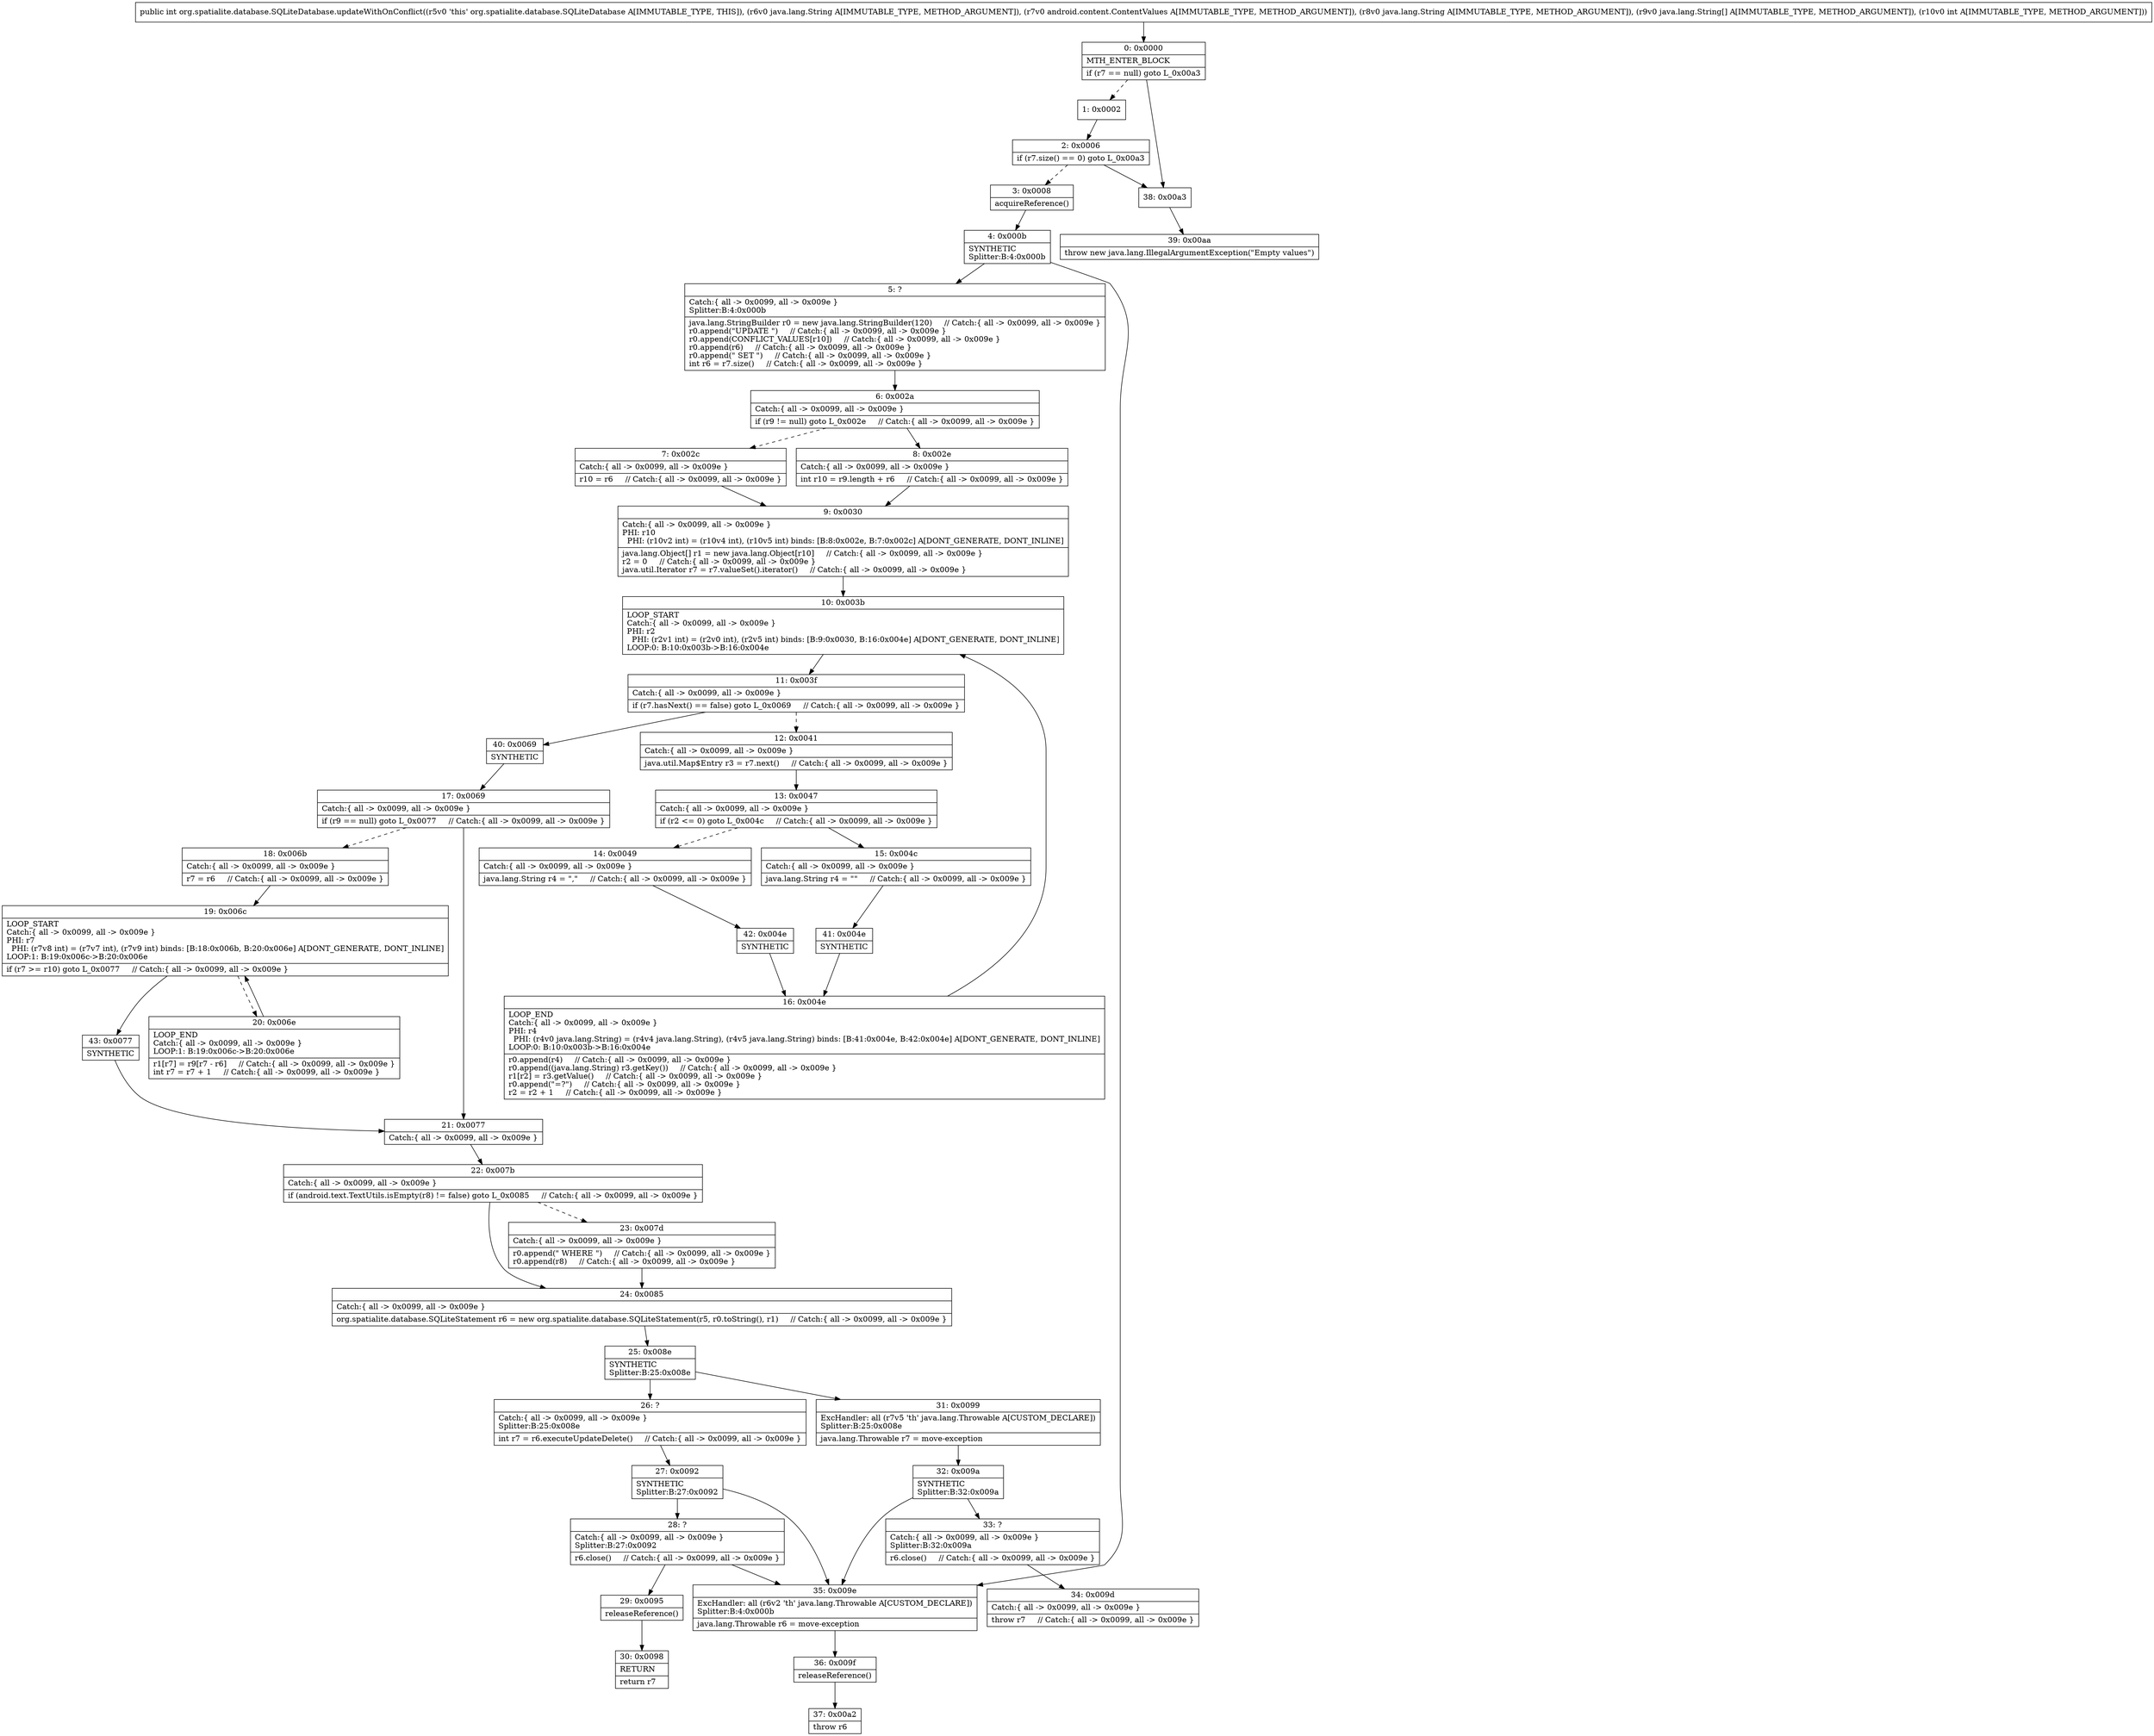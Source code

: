 digraph "CFG fororg.spatialite.database.SQLiteDatabase.updateWithOnConflict(Ljava\/lang\/String;Landroid\/content\/ContentValues;Ljava\/lang\/String;[Ljava\/lang\/String;I)I" {
Node_0 [shape=record,label="{0\:\ 0x0000|MTH_ENTER_BLOCK\l|if (r7 == null) goto L_0x00a3\l}"];
Node_1 [shape=record,label="{1\:\ 0x0002}"];
Node_2 [shape=record,label="{2\:\ 0x0006|if (r7.size() == 0) goto L_0x00a3\l}"];
Node_3 [shape=record,label="{3\:\ 0x0008|acquireReference()\l}"];
Node_4 [shape=record,label="{4\:\ 0x000b|SYNTHETIC\lSplitter:B:4:0x000b\l}"];
Node_5 [shape=record,label="{5\:\ ?|Catch:\{ all \-\> 0x0099, all \-\> 0x009e \}\lSplitter:B:4:0x000b\l|java.lang.StringBuilder r0 = new java.lang.StringBuilder(120)     \/\/ Catch:\{ all \-\> 0x0099, all \-\> 0x009e \}\lr0.append(\"UPDATE \")     \/\/ Catch:\{ all \-\> 0x0099, all \-\> 0x009e \}\lr0.append(CONFLICT_VALUES[r10])     \/\/ Catch:\{ all \-\> 0x0099, all \-\> 0x009e \}\lr0.append(r6)     \/\/ Catch:\{ all \-\> 0x0099, all \-\> 0x009e \}\lr0.append(\" SET \")     \/\/ Catch:\{ all \-\> 0x0099, all \-\> 0x009e \}\lint r6 = r7.size()     \/\/ Catch:\{ all \-\> 0x0099, all \-\> 0x009e \}\l}"];
Node_6 [shape=record,label="{6\:\ 0x002a|Catch:\{ all \-\> 0x0099, all \-\> 0x009e \}\l|if (r9 != null) goto L_0x002e     \/\/ Catch:\{ all \-\> 0x0099, all \-\> 0x009e \}\l}"];
Node_7 [shape=record,label="{7\:\ 0x002c|Catch:\{ all \-\> 0x0099, all \-\> 0x009e \}\l|r10 = r6     \/\/ Catch:\{ all \-\> 0x0099, all \-\> 0x009e \}\l}"];
Node_8 [shape=record,label="{8\:\ 0x002e|Catch:\{ all \-\> 0x0099, all \-\> 0x009e \}\l|int r10 = r9.length + r6     \/\/ Catch:\{ all \-\> 0x0099, all \-\> 0x009e \}\l}"];
Node_9 [shape=record,label="{9\:\ 0x0030|Catch:\{ all \-\> 0x0099, all \-\> 0x009e \}\lPHI: r10 \l  PHI: (r10v2 int) = (r10v4 int), (r10v5 int) binds: [B:8:0x002e, B:7:0x002c] A[DONT_GENERATE, DONT_INLINE]\l|java.lang.Object[] r1 = new java.lang.Object[r10]     \/\/ Catch:\{ all \-\> 0x0099, all \-\> 0x009e \}\lr2 = 0     \/\/ Catch:\{ all \-\> 0x0099, all \-\> 0x009e \}\ljava.util.Iterator r7 = r7.valueSet().iterator()     \/\/ Catch:\{ all \-\> 0x0099, all \-\> 0x009e \}\l}"];
Node_10 [shape=record,label="{10\:\ 0x003b|LOOP_START\lCatch:\{ all \-\> 0x0099, all \-\> 0x009e \}\lPHI: r2 \l  PHI: (r2v1 int) = (r2v0 int), (r2v5 int) binds: [B:9:0x0030, B:16:0x004e] A[DONT_GENERATE, DONT_INLINE]\lLOOP:0: B:10:0x003b\-\>B:16:0x004e\l}"];
Node_11 [shape=record,label="{11\:\ 0x003f|Catch:\{ all \-\> 0x0099, all \-\> 0x009e \}\l|if (r7.hasNext() == false) goto L_0x0069     \/\/ Catch:\{ all \-\> 0x0099, all \-\> 0x009e \}\l}"];
Node_12 [shape=record,label="{12\:\ 0x0041|Catch:\{ all \-\> 0x0099, all \-\> 0x009e \}\l|java.util.Map$Entry r3 = r7.next()     \/\/ Catch:\{ all \-\> 0x0099, all \-\> 0x009e \}\l}"];
Node_13 [shape=record,label="{13\:\ 0x0047|Catch:\{ all \-\> 0x0099, all \-\> 0x009e \}\l|if (r2 \<= 0) goto L_0x004c     \/\/ Catch:\{ all \-\> 0x0099, all \-\> 0x009e \}\l}"];
Node_14 [shape=record,label="{14\:\ 0x0049|Catch:\{ all \-\> 0x0099, all \-\> 0x009e \}\l|java.lang.String r4 = \",\"     \/\/ Catch:\{ all \-\> 0x0099, all \-\> 0x009e \}\l}"];
Node_15 [shape=record,label="{15\:\ 0x004c|Catch:\{ all \-\> 0x0099, all \-\> 0x009e \}\l|java.lang.String r4 = \"\"     \/\/ Catch:\{ all \-\> 0x0099, all \-\> 0x009e \}\l}"];
Node_16 [shape=record,label="{16\:\ 0x004e|LOOP_END\lCatch:\{ all \-\> 0x0099, all \-\> 0x009e \}\lPHI: r4 \l  PHI: (r4v0 java.lang.String) = (r4v4 java.lang.String), (r4v5 java.lang.String) binds: [B:41:0x004e, B:42:0x004e] A[DONT_GENERATE, DONT_INLINE]\lLOOP:0: B:10:0x003b\-\>B:16:0x004e\l|r0.append(r4)     \/\/ Catch:\{ all \-\> 0x0099, all \-\> 0x009e \}\lr0.append((java.lang.String) r3.getKey())     \/\/ Catch:\{ all \-\> 0x0099, all \-\> 0x009e \}\lr1[r2] = r3.getValue()     \/\/ Catch:\{ all \-\> 0x0099, all \-\> 0x009e \}\lr0.append(\"=?\")     \/\/ Catch:\{ all \-\> 0x0099, all \-\> 0x009e \}\lr2 = r2 + 1     \/\/ Catch:\{ all \-\> 0x0099, all \-\> 0x009e \}\l}"];
Node_17 [shape=record,label="{17\:\ 0x0069|Catch:\{ all \-\> 0x0099, all \-\> 0x009e \}\l|if (r9 == null) goto L_0x0077     \/\/ Catch:\{ all \-\> 0x0099, all \-\> 0x009e \}\l}"];
Node_18 [shape=record,label="{18\:\ 0x006b|Catch:\{ all \-\> 0x0099, all \-\> 0x009e \}\l|r7 = r6     \/\/ Catch:\{ all \-\> 0x0099, all \-\> 0x009e \}\l}"];
Node_19 [shape=record,label="{19\:\ 0x006c|LOOP_START\lCatch:\{ all \-\> 0x0099, all \-\> 0x009e \}\lPHI: r7 \l  PHI: (r7v8 int) = (r7v7 int), (r7v9 int) binds: [B:18:0x006b, B:20:0x006e] A[DONT_GENERATE, DONT_INLINE]\lLOOP:1: B:19:0x006c\-\>B:20:0x006e\l|if (r7 \>= r10) goto L_0x0077     \/\/ Catch:\{ all \-\> 0x0099, all \-\> 0x009e \}\l}"];
Node_20 [shape=record,label="{20\:\ 0x006e|LOOP_END\lCatch:\{ all \-\> 0x0099, all \-\> 0x009e \}\lLOOP:1: B:19:0x006c\-\>B:20:0x006e\l|r1[r7] = r9[r7 \- r6]     \/\/ Catch:\{ all \-\> 0x0099, all \-\> 0x009e \}\lint r7 = r7 + 1     \/\/ Catch:\{ all \-\> 0x0099, all \-\> 0x009e \}\l}"];
Node_21 [shape=record,label="{21\:\ 0x0077|Catch:\{ all \-\> 0x0099, all \-\> 0x009e \}\l}"];
Node_22 [shape=record,label="{22\:\ 0x007b|Catch:\{ all \-\> 0x0099, all \-\> 0x009e \}\l|if (android.text.TextUtils.isEmpty(r8) != false) goto L_0x0085     \/\/ Catch:\{ all \-\> 0x0099, all \-\> 0x009e \}\l}"];
Node_23 [shape=record,label="{23\:\ 0x007d|Catch:\{ all \-\> 0x0099, all \-\> 0x009e \}\l|r0.append(\" WHERE \")     \/\/ Catch:\{ all \-\> 0x0099, all \-\> 0x009e \}\lr0.append(r8)     \/\/ Catch:\{ all \-\> 0x0099, all \-\> 0x009e \}\l}"];
Node_24 [shape=record,label="{24\:\ 0x0085|Catch:\{ all \-\> 0x0099, all \-\> 0x009e \}\l|org.spatialite.database.SQLiteStatement r6 = new org.spatialite.database.SQLiteStatement(r5, r0.toString(), r1)     \/\/ Catch:\{ all \-\> 0x0099, all \-\> 0x009e \}\l}"];
Node_25 [shape=record,label="{25\:\ 0x008e|SYNTHETIC\lSplitter:B:25:0x008e\l}"];
Node_26 [shape=record,label="{26\:\ ?|Catch:\{ all \-\> 0x0099, all \-\> 0x009e \}\lSplitter:B:25:0x008e\l|int r7 = r6.executeUpdateDelete()     \/\/ Catch:\{ all \-\> 0x0099, all \-\> 0x009e \}\l}"];
Node_27 [shape=record,label="{27\:\ 0x0092|SYNTHETIC\lSplitter:B:27:0x0092\l}"];
Node_28 [shape=record,label="{28\:\ ?|Catch:\{ all \-\> 0x0099, all \-\> 0x009e \}\lSplitter:B:27:0x0092\l|r6.close()     \/\/ Catch:\{ all \-\> 0x0099, all \-\> 0x009e \}\l}"];
Node_29 [shape=record,label="{29\:\ 0x0095|releaseReference()\l}"];
Node_30 [shape=record,label="{30\:\ 0x0098|RETURN\l|return r7\l}"];
Node_31 [shape=record,label="{31\:\ 0x0099|ExcHandler: all (r7v5 'th' java.lang.Throwable A[CUSTOM_DECLARE])\lSplitter:B:25:0x008e\l|java.lang.Throwable r7 = move\-exception\l}"];
Node_32 [shape=record,label="{32\:\ 0x009a|SYNTHETIC\lSplitter:B:32:0x009a\l}"];
Node_33 [shape=record,label="{33\:\ ?|Catch:\{ all \-\> 0x0099, all \-\> 0x009e \}\lSplitter:B:32:0x009a\l|r6.close()     \/\/ Catch:\{ all \-\> 0x0099, all \-\> 0x009e \}\l}"];
Node_34 [shape=record,label="{34\:\ 0x009d|Catch:\{ all \-\> 0x0099, all \-\> 0x009e \}\l|throw r7     \/\/ Catch:\{ all \-\> 0x0099, all \-\> 0x009e \}\l}"];
Node_35 [shape=record,label="{35\:\ 0x009e|ExcHandler: all (r6v2 'th' java.lang.Throwable A[CUSTOM_DECLARE])\lSplitter:B:4:0x000b\l|java.lang.Throwable r6 = move\-exception\l}"];
Node_36 [shape=record,label="{36\:\ 0x009f|releaseReference()\l}"];
Node_37 [shape=record,label="{37\:\ 0x00a2|throw r6\l}"];
Node_38 [shape=record,label="{38\:\ 0x00a3}"];
Node_39 [shape=record,label="{39\:\ 0x00aa|throw new java.lang.IllegalArgumentException(\"Empty values\")\l}"];
Node_40 [shape=record,label="{40\:\ 0x0069|SYNTHETIC\l}"];
Node_41 [shape=record,label="{41\:\ 0x004e|SYNTHETIC\l}"];
Node_42 [shape=record,label="{42\:\ 0x004e|SYNTHETIC\l}"];
Node_43 [shape=record,label="{43\:\ 0x0077|SYNTHETIC\l}"];
MethodNode[shape=record,label="{public int org.spatialite.database.SQLiteDatabase.updateWithOnConflict((r5v0 'this' org.spatialite.database.SQLiteDatabase A[IMMUTABLE_TYPE, THIS]), (r6v0 java.lang.String A[IMMUTABLE_TYPE, METHOD_ARGUMENT]), (r7v0 android.content.ContentValues A[IMMUTABLE_TYPE, METHOD_ARGUMENT]), (r8v0 java.lang.String A[IMMUTABLE_TYPE, METHOD_ARGUMENT]), (r9v0 java.lang.String[] A[IMMUTABLE_TYPE, METHOD_ARGUMENT]), (r10v0 int A[IMMUTABLE_TYPE, METHOD_ARGUMENT])) }"];
MethodNode -> Node_0;
Node_0 -> Node_1[style=dashed];
Node_0 -> Node_38;
Node_1 -> Node_2;
Node_2 -> Node_3[style=dashed];
Node_2 -> Node_38;
Node_3 -> Node_4;
Node_4 -> Node_5;
Node_4 -> Node_35;
Node_5 -> Node_6;
Node_6 -> Node_7[style=dashed];
Node_6 -> Node_8;
Node_7 -> Node_9;
Node_8 -> Node_9;
Node_9 -> Node_10;
Node_10 -> Node_11;
Node_11 -> Node_12[style=dashed];
Node_11 -> Node_40;
Node_12 -> Node_13;
Node_13 -> Node_14[style=dashed];
Node_13 -> Node_15;
Node_14 -> Node_42;
Node_15 -> Node_41;
Node_16 -> Node_10;
Node_17 -> Node_18[style=dashed];
Node_17 -> Node_21;
Node_18 -> Node_19;
Node_19 -> Node_20[style=dashed];
Node_19 -> Node_43;
Node_20 -> Node_19;
Node_21 -> Node_22;
Node_22 -> Node_23[style=dashed];
Node_22 -> Node_24;
Node_23 -> Node_24;
Node_24 -> Node_25;
Node_25 -> Node_26;
Node_25 -> Node_31;
Node_26 -> Node_27;
Node_27 -> Node_28;
Node_27 -> Node_35;
Node_28 -> Node_29;
Node_28 -> Node_35;
Node_29 -> Node_30;
Node_31 -> Node_32;
Node_32 -> Node_33;
Node_32 -> Node_35;
Node_33 -> Node_34;
Node_35 -> Node_36;
Node_36 -> Node_37;
Node_38 -> Node_39;
Node_40 -> Node_17;
Node_41 -> Node_16;
Node_42 -> Node_16;
Node_43 -> Node_21;
}

